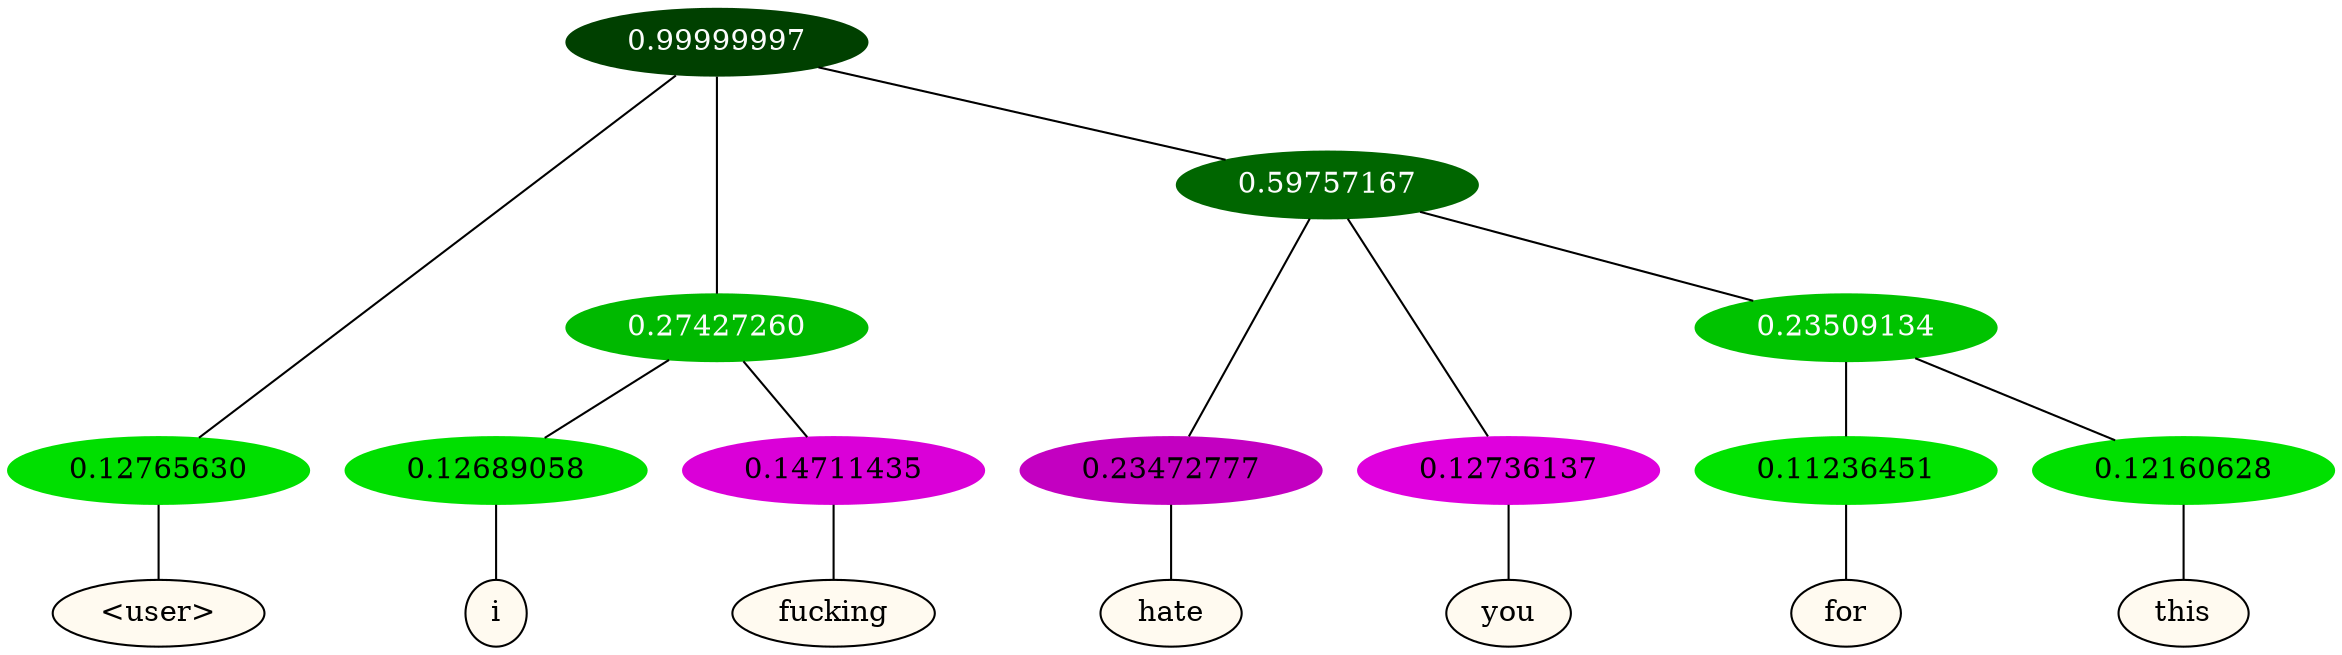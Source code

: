 graph {
	node [format=png height=0.15 nodesep=0.001 ordering=out overlap=prism overlap_scaling=0.01 ranksep=0.001 ratio=0.2 style=filled width=0.15]
	{
		rank=same
		a_w_1 [label="\<user\>" color=black fillcolor=floralwhite style="filled,solid"]
		a_w_4 [label=i color=black fillcolor=floralwhite style="filled,solid"]
		a_w_5 [label=fucking color=black fillcolor=floralwhite style="filled,solid"]
		a_w_6 [label=hate color=black fillcolor=floralwhite style="filled,solid"]
		a_w_7 [label=you color=black fillcolor=floralwhite style="filled,solid"]
		a_w_9 [label=for color=black fillcolor=floralwhite style="filled,solid"]
		a_w_10 [label=this color=black fillcolor=floralwhite style="filled,solid"]
	}
	a_n_1 -- a_w_1
	a_n_4 -- a_w_4
	a_n_5 -- a_w_5
	a_n_6 -- a_w_6
	a_n_7 -- a_w_7
	a_n_9 -- a_w_9
	a_n_10 -- a_w_10
	{
		rank=same
		a_n_1 [label=0.12765630 color="0.334 1.000 0.872" fontcolor=black]
		a_n_4 [label=0.12689058 color="0.334 1.000 0.873" fontcolor=black]
		a_n_5 [label=0.14711435 color="0.835 1.000 0.853" fontcolor=black]
		a_n_6 [label=0.23472777 color="0.835 1.000 0.765" fontcolor=black]
		a_n_7 [label=0.12736137 color="0.835 1.000 0.873" fontcolor=black]
		a_n_9 [label=0.11236451 color="0.334 1.000 0.888" fontcolor=black]
		a_n_10 [label=0.12160628 color="0.334 1.000 0.878" fontcolor=black]
	}
	a_n_0 [label=0.99999997 color="0.334 1.000 0.250" fontcolor=grey99]
	a_n_0 -- a_n_1
	a_n_2 [label=0.27427260 color="0.334 1.000 0.726" fontcolor=grey99]
	a_n_0 -- a_n_2
	a_n_3 [label=0.59757167 color="0.334 1.000 0.402" fontcolor=grey99]
	a_n_0 -- a_n_3
	a_n_2 -- a_n_4
	a_n_2 -- a_n_5
	a_n_3 -- a_n_6
	a_n_3 -- a_n_7
	a_n_8 [label=0.23509134 color="0.334 1.000 0.765" fontcolor=grey99]
	a_n_3 -- a_n_8
	a_n_8 -- a_n_9
	a_n_8 -- a_n_10
}
